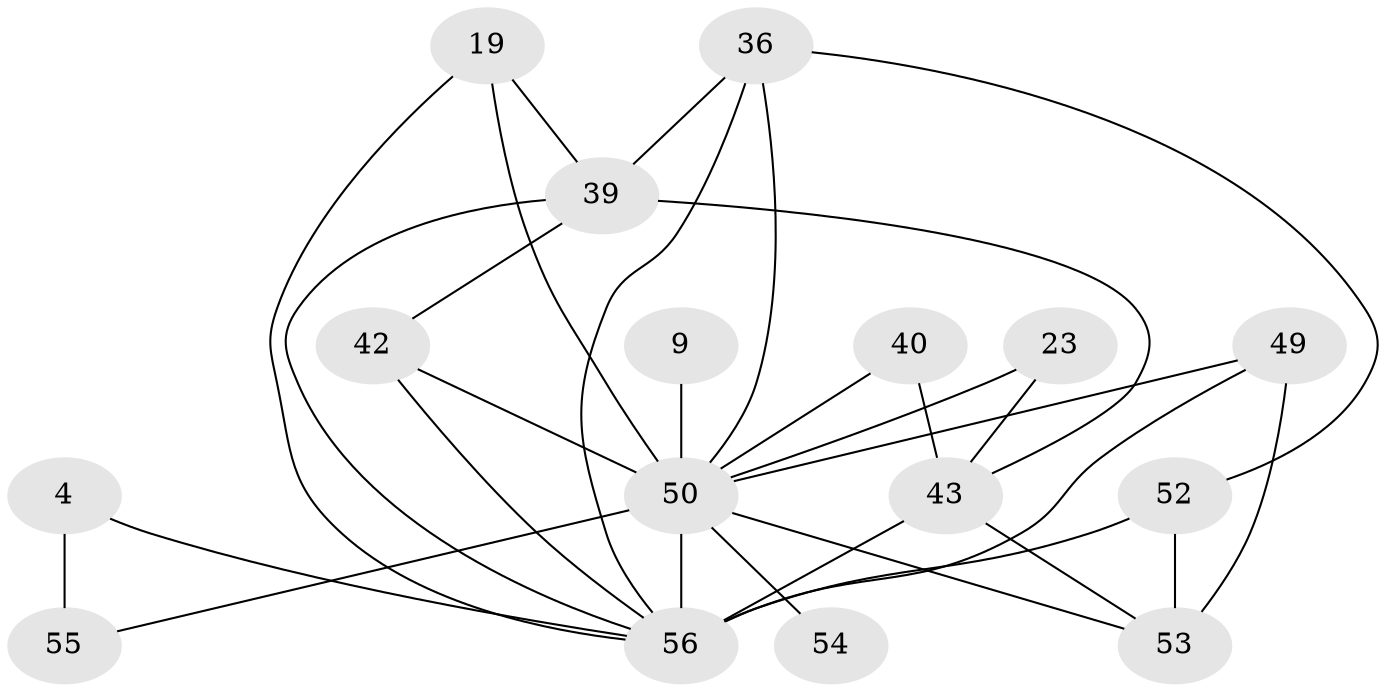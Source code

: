 // original degree distribution, {3: 0.35714285714285715, 4: 0.30357142857142855, 5: 0.14285714285714285, 9: 0.017857142857142856, 7: 0.05357142857142857, 6: 0.05357142857142857, 2: 0.07142857142857142}
// Generated by graph-tools (version 1.1) at 2025/54/03/04/25 21:54:34]
// undirected, 16 vertices, 30 edges
graph export_dot {
graph [start="1"]
  node [color=gray90,style=filled];
  4;
  9;
  19 [super="+16"];
  23;
  36 [super="+14+5"];
  39 [super="+28"];
  40;
  42 [super="+3+25"];
  43 [super="+18"];
  49 [super="+41+31"];
  50 [super="+30+46+38"];
  52;
  53;
  54 [super="+32"];
  55 [super="+6"];
  56 [super="+45+51+37+48"];
  4 -- 55 [weight=2];
  4 -- 56 [weight=2];
  9 -- 50 [weight=3];
  19 -- 39 [weight=2];
  19 -- 50 [weight=6];
  19 -- 56;
  23 -- 43;
  23 -- 50 [weight=3];
  36 -- 56;
  36 -- 39 [weight=3];
  36 -- 52;
  36 -- 50 [weight=3];
  39 -- 43 [weight=2];
  39 -- 42 [weight=4];
  39 -- 56;
  40 -- 50 [weight=2];
  40 -- 43;
  42 -- 50 [weight=5];
  42 -- 56 [weight=2];
  43 -- 53;
  43 -- 56;
  49 -- 53 [weight=2];
  49 -- 50;
  49 -- 56 [weight=5];
  50 -- 53;
  50 -- 54 [weight=3];
  50 -- 56 [weight=6];
  50 -- 55;
  52 -- 53;
  52 -- 56 [weight=2];
}
